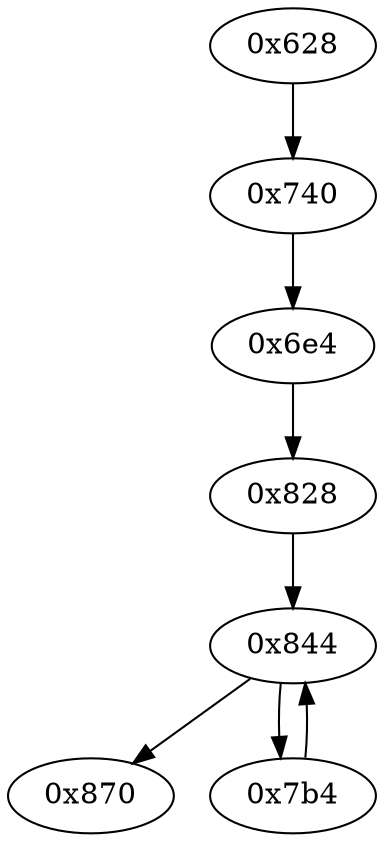 strict digraph "" {
	"0x6e4"	 [opcode="[u'ldr', u'cmp', u'mov', u'mov']"];
	"0x828"	 [opcode="[u'ldr', u'ldr', u'mov', u'mov', u'mov', u'orr', u'b']"];
	"0x6e4" -> "0x828";
	"0x844"	 [opcode="[u'str', u'str', u'str', u'str', u'ldr', u'ldr', u'ldr', u'ldr', u'cmp', u'mov', u'b']"];
	"0x828" -> "0x844";
	"0x870"	 [opcode="[u'ldr', u'sub', u'pop']"];
	"0x844" -> "0x870";
	"0x7b4"	 [opcode="[u'ldr', u'ldr', u'ldr', u'ldrb', u'ldr', u'ldr', u'mul', u'ldr', u'ldr', u'ldr', u'add', u'add', u'sub', u'mul', u'ldr', u'rsb', \
u'sub', u'rsb', u'add', u'b']"];
	"0x844" -> "0x7b4";
	"0x628"	 [opcode="[u'push', u'add', u'sub', u'str', u'ldr', u'str', u'ldr', u'ldr', u'add', u'sub', u'sub', u'mul', u'mvn', u'ldr', u'ldr', u'eor', \
u'and', u'ldr', u'mov', u'str', u'mov', u'ldr', u'cmp', u'mov', u'cmp', u'mov', u'mov', u'mov', u'cmp', u'mov', u'strb', u'eor', \
u'and', u'strb', u'mov', u'orr', u'ldr', u'ldr', u'ldr', u'mov', u'mov', u'str', u'ldr', u'ldr', u'str', u'ldr', u'b']"];
	"0x740"	 [opcode="[u'ldrb', u'ldrb', u'eor', u'tst', u'ldr', u'mov', u'cmp', u'mov', u'mov', u'cmp', u'mov', u'b']"];
	"0x628" -> "0x740";
	"0x7b4" -> "0x844";
	"0x740" -> "0x6e4";
}
